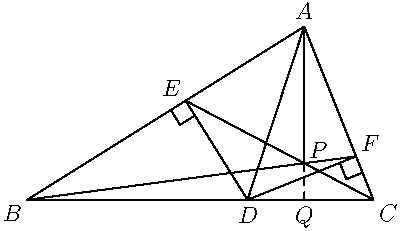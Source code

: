 
import geometry;

size(200);

pair A = (3, 5);
label("$A$", A, N);
pair B = (-5, 0);
label("$B$", B, SW);
pair C = (5, 0);
label("$C$", C, SE);
draw(A -- B -- C -- cycle);

line ad = bisector(locate(A), locate(B), locate(A), locate(C));
pair D = locate(intersectionpoint(ad, line(locate(B), locate(C))));
label("$D$", D, S);
draw(A -- D);

line de = perpendicular(locate(D), line(locate(A), locate(B)));
pair E = locate(intersectionpoint(de, line(locate(A), locate(B))));
label("$E$", E, NW);
draw(D -- E);

line df = perpendicular(locate(D), line(locate(A), locate(C)));
pair F = locate(intersectionpoint(df, line(locate(A), locate(C))));
label("$F$", F, NE);
draw(D -- F);

draw(B -- F);
draw(C -- E);

pair P = intersectionpoint(B -- F, C -- E);
label("$P$", P, NE);
draw(A -- P);

pair Q = locate(intersectionpoint(line(locate(B), locate(C)), line(locate(A), locate(P))));
label("$Q$", Q, S);
draw(P -- Q, dashed);

perpendicular(E, SE, E -- D);
perpendicular(F, NE, F -- D);
